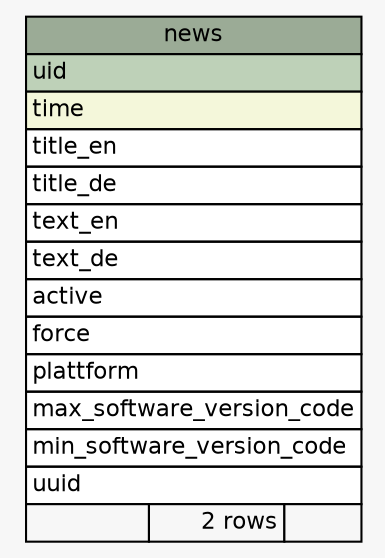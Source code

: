 // dot 2.38.0 on Windows 8 6.2
// SchemaSpy rev 590
digraph "news" {
  graph [
    rankdir="RL"
    bgcolor="#f7f7f7"
    nodesep="0.18"
    ranksep="0.46"
    fontname="Helvetica"
    fontsize="11"
  ];
  node [
    fontname="Helvetica"
    fontsize="11"
    shape="plaintext"
  ];
  edge [
    arrowsize="0.8"
  ];
  "news" [
    label=<
    <TABLE BORDER="0" CELLBORDER="1" CELLSPACING="0" BGCOLOR="#ffffff">
      <TR><TD COLSPAN="3" BGCOLOR="#9bab96" ALIGN="CENTER">news</TD></TR>
      <TR><TD PORT="uid" COLSPAN="3" BGCOLOR="#bed1b8" ALIGN="LEFT">uid</TD></TR>
      <TR><TD PORT="time" COLSPAN="3" BGCOLOR="#f4f7da" ALIGN="LEFT">time</TD></TR>
      <TR><TD PORT="title_en" COLSPAN="3" ALIGN="LEFT">title_en</TD></TR>
      <TR><TD PORT="title_de" COLSPAN="3" ALIGN="LEFT">title_de</TD></TR>
      <TR><TD PORT="text_en" COLSPAN="3" ALIGN="LEFT">text_en</TD></TR>
      <TR><TD PORT="text_de" COLSPAN="3" ALIGN="LEFT">text_de</TD></TR>
      <TR><TD PORT="active" COLSPAN="3" ALIGN="LEFT">active</TD></TR>
      <TR><TD PORT="force" COLSPAN="3" ALIGN="LEFT">force</TD></TR>
      <TR><TD PORT="plattform" COLSPAN="3" ALIGN="LEFT">plattform</TD></TR>
      <TR><TD PORT="max_software_version_code" COLSPAN="3" ALIGN="LEFT">max_software_version_code</TD></TR>
      <TR><TD PORT="min_software_version_code" COLSPAN="3" ALIGN="LEFT">min_software_version_code</TD></TR>
      <TR><TD PORT="uuid" COLSPAN="3" ALIGN="LEFT">uuid</TD></TR>
      <TR><TD ALIGN="LEFT" BGCOLOR="#f7f7f7">  </TD><TD ALIGN="RIGHT" BGCOLOR="#f7f7f7">2 rows</TD><TD ALIGN="RIGHT" BGCOLOR="#f7f7f7">  </TD></TR>
    </TABLE>>
    URL="tables/news.html"
    tooltip="news"
  ];
}
